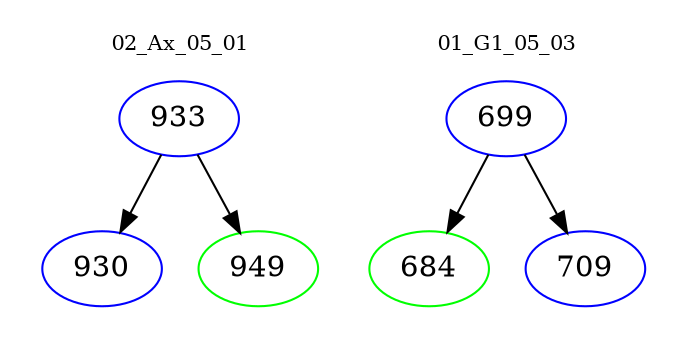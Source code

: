 digraph{
subgraph cluster_0 {
color = white
label = "02_Ax_05_01";
fontsize=10;
T0_933 [label="933", color="blue"]
T0_933 -> T0_930 [color="black"]
T0_930 [label="930", color="blue"]
T0_933 -> T0_949 [color="black"]
T0_949 [label="949", color="green"]
}
subgraph cluster_1 {
color = white
label = "01_G1_05_03";
fontsize=10;
T1_699 [label="699", color="blue"]
T1_699 -> T1_684 [color="black"]
T1_684 [label="684", color="green"]
T1_699 -> T1_709 [color="black"]
T1_709 [label="709", color="blue"]
}
}
